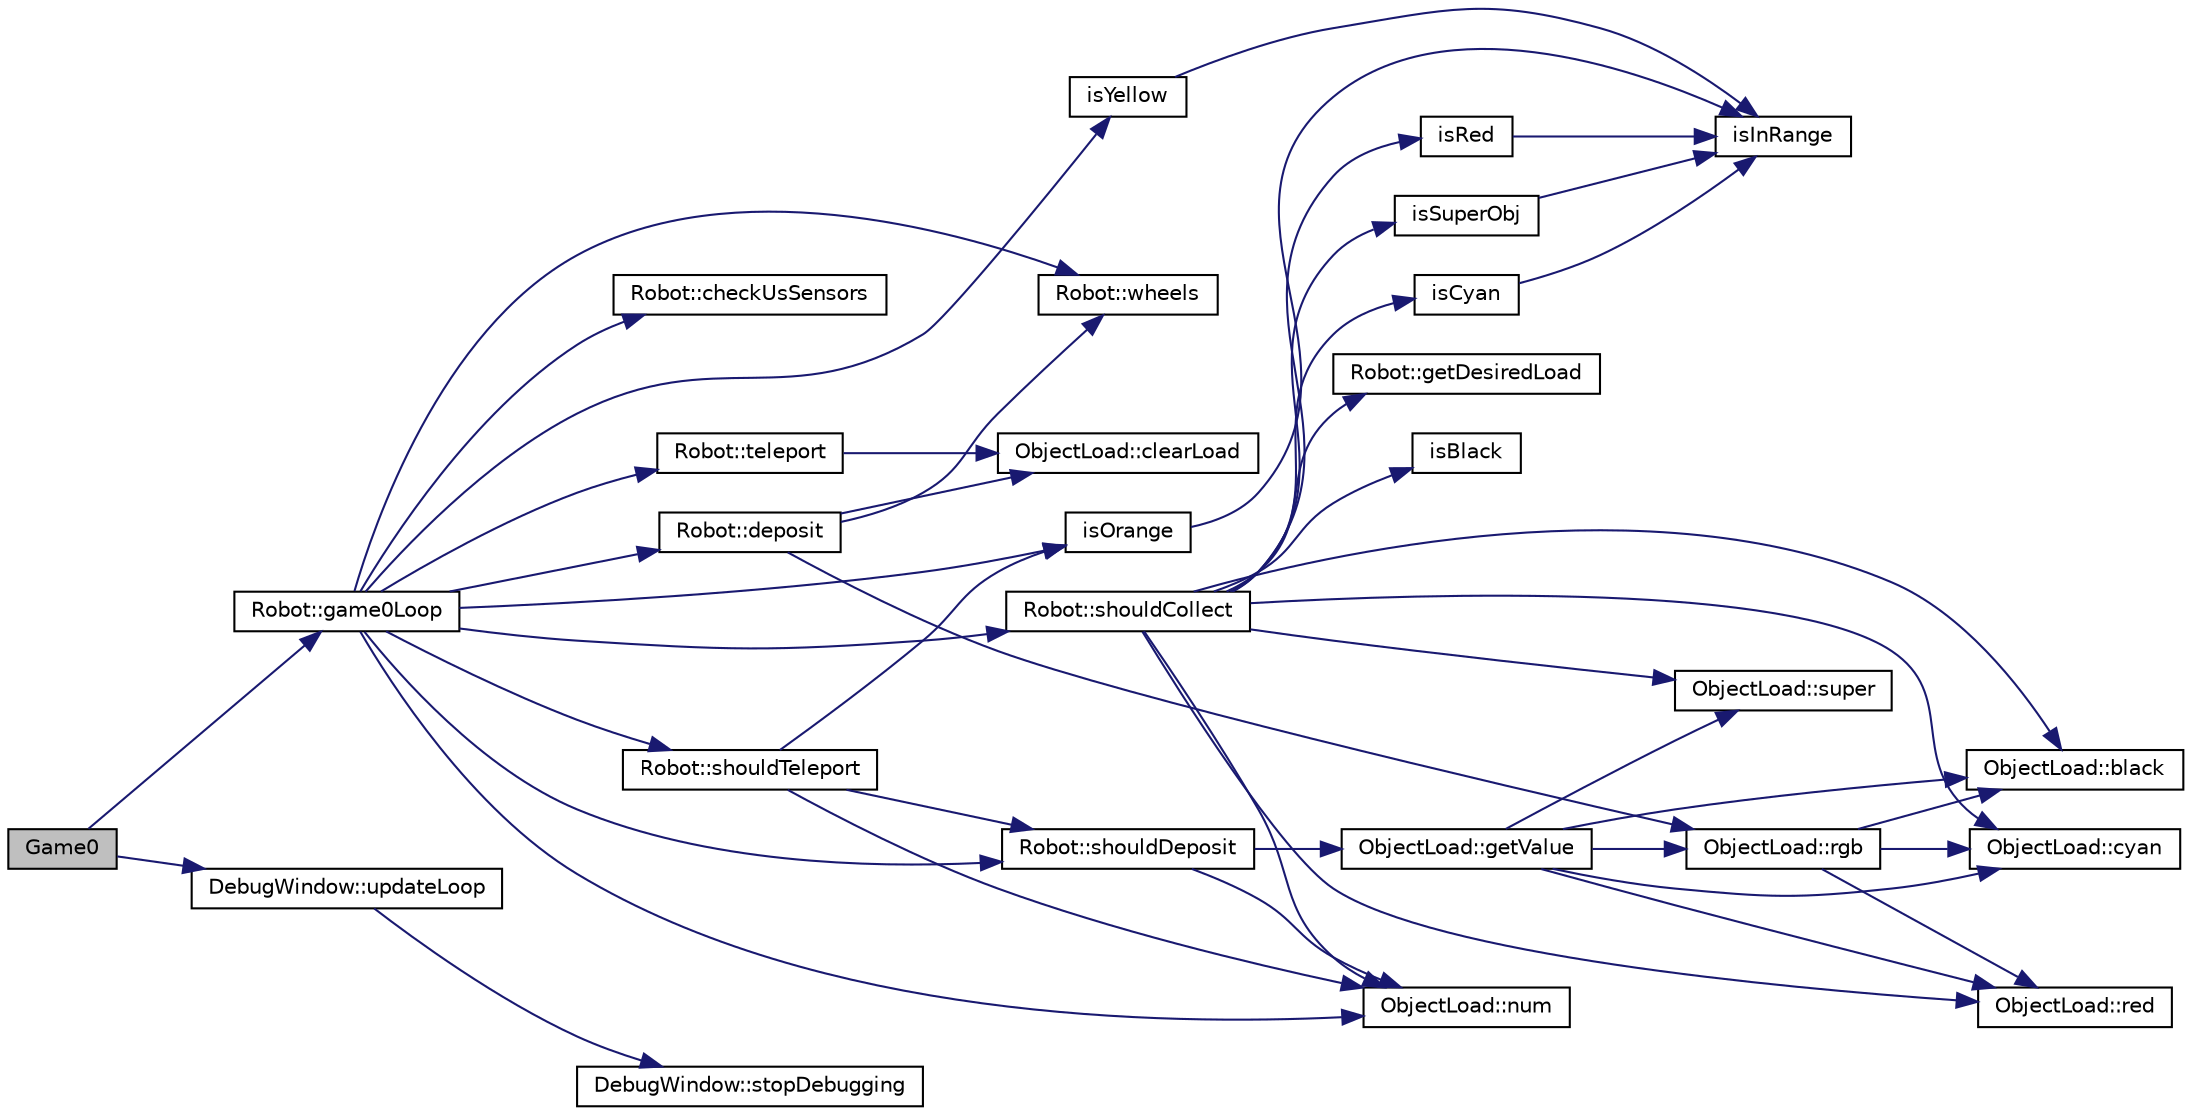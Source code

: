 digraph "Game0"
{
 // LATEX_PDF_SIZE
  edge [fontname="Helvetica",fontsize="10",labelfontname="Helvetica",labelfontsize="10"];
  node [fontname="Helvetica",fontsize="10",shape=record];
  rankdir="LR";
  Node1 [label="Game0",height=0.2,width=0.4,color="black", fillcolor="grey75", style="filled", fontcolor="black",tooltip=" "];
  Node1 -> Node2 [color="midnightblue",fontsize="10",style="solid"];
  Node2 [label="Robot::game0Loop",height=0.2,width=0.4,color="black", fillcolor="white", style="filled",URL="$class_robot.html#a79fef2efeb1fc25fad40e2b0fa603652",tooltip="game loop for first map"];
  Node2 -> Node3 [color="midnightblue",fontsize="10",style="solid"];
  Node3 [label="Robot::checkUsSensors",height=0.2,width=0.4,color="black", fillcolor="white", style="filled",URL="$class_robot.html#ade9e381883860b0b81b6d2fd1e190e10",tooltip="checks if l, f or r is higher than the us-sensor values. returns a binary-encoded value"];
  Node2 -> Node4 [color="midnightblue",fontsize="10",style="solid"];
  Node4 [label="Robot::deposit",height=0.2,width=0.4,color="black", fillcolor="white", style="filled",URL="$class_robot.html#a106604404bd2727de0abdaf99c10c519",tooltip="deposits"];
  Node4 -> Node5 [color="midnightblue",fontsize="10",style="solid"];
  Node5 [label="ObjectLoad::clearLoad",height=0.2,width=0.4,color="black", fillcolor="white", style="filled",URL="$class_object_load.html#a95afea89ae89262ad8c01a6180bd27eb",tooltip=" "];
  Node4 -> Node6 [color="midnightblue",fontsize="10",style="solid"];
  Node6 [label="ObjectLoad::rgb",height=0.2,width=0.4,color="black", fillcolor="white", style="filled",URL="$class_object_load.html#a8f9d9674889ba7c9e49bcddee4d42017",tooltip=" "];
  Node6 -> Node7 [color="midnightblue",fontsize="10",style="solid"];
  Node7 [label="ObjectLoad::black",height=0.2,width=0.4,color="black", fillcolor="white", style="filled",URL="$class_object_load.html#ace19a0a3db1341917e23f89adaa651a6",tooltip=" "];
  Node6 -> Node8 [color="midnightblue",fontsize="10",style="solid"];
  Node8 [label="ObjectLoad::cyan",height=0.2,width=0.4,color="black", fillcolor="white", style="filled",URL="$class_object_load.html#ab40ec3ba11297aa9d5db01991fd55bac",tooltip=" "];
  Node6 -> Node9 [color="midnightblue",fontsize="10",style="solid"];
  Node9 [label="ObjectLoad::red",height=0.2,width=0.4,color="black", fillcolor="white", style="filled",URL="$class_object_load.html#a594a74d89f15e74b2e7d3e6bd5fc8721",tooltip=" "];
  Node4 -> Node10 [color="midnightblue",fontsize="10",style="solid"];
  Node10 [label="Robot::wheels",height=0.2,width=0.4,color="black", fillcolor="white", style="filled",URL="$class_robot.html#a56d2661cb822912575d2cd479d08779e",tooltip="controls the robots wheels"];
  Node2 -> Node11 [color="midnightblue",fontsize="10",style="solid"];
  Node11 [label="isOrange",height=0.2,width=0.4,color="black", fillcolor="white", style="filled",URL="$_color_recognition_8cpp.html#ab31008e7e603f3af9b06544f40b8553f",tooltip=" "];
  Node11 -> Node12 [color="midnightblue",fontsize="10",style="solid"];
  Node12 [label="isInRange",height=0.2,width=0.4,color="black", fillcolor="white", style="filled",URL="$_common_functions_8cpp.html#a215db5a1e084860b722927077d7ed55c",tooltip=" "];
  Node2 -> Node13 [color="midnightblue",fontsize="10",style="solid"];
  Node13 [label="isYellow",height=0.2,width=0.4,color="black", fillcolor="white", style="filled",URL="$_color_recognition_8cpp.html#ab786948d23021df1eb15cad46d081a64",tooltip=" "];
  Node13 -> Node12 [color="midnightblue",fontsize="10",style="solid"];
  Node2 -> Node14 [color="midnightblue",fontsize="10",style="solid"];
  Node14 [label="ObjectLoad::num",height=0.2,width=0.4,color="black", fillcolor="white", style="filled",URL="$class_object_load.html#ad3c7af6f005a96360d8680cf940bf539",tooltip=" "];
  Node2 -> Node15 [color="midnightblue",fontsize="10",style="solid"];
  Node15 [label="Robot::shouldCollect",height=0.2,width=0.4,color="black", fillcolor="white", style="filled",URL="$class_robot.html#adb8f5af6a3be057b17b9d73ebf6eabbb",tooltip="decides whether collecting a point is a good idea or not"];
  Node15 -> Node7 [color="midnightblue",fontsize="10",style="solid"];
  Node15 -> Node8 [color="midnightblue",fontsize="10",style="solid"];
  Node15 -> Node16 [color="midnightblue",fontsize="10",style="solid"];
  Node16 [label="Robot::getDesiredLoad",height=0.2,width=0.4,color="black", fillcolor="white", style="filled",URL="$class_robot.html#a70d33a38d8f422be16ef303063c07277",tooltip=" "];
  Node15 -> Node17 [color="midnightblue",fontsize="10",style="solid"];
  Node17 [label="isBlack",height=0.2,width=0.4,color="black", fillcolor="white", style="filled",URL="$_color_recognition_8cpp.html#afddf288619ae1066f933dc11363d097c",tooltip=" "];
  Node15 -> Node18 [color="midnightblue",fontsize="10",style="solid"];
  Node18 [label="isCyan",height=0.2,width=0.4,color="black", fillcolor="white", style="filled",URL="$_color_recognition_8cpp.html#a0de6cd34c3d09a619ddd9ba9e346ef10",tooltip=" "];
  Node18 -> Node12 [color="midnightblue",fontsize="10",style="solid"];
  Node15 -> Node19 [color="midnightblue",fontsize="10",style="solid"];
  Node19 [label="isRed",height=0.2,width=0.4,color="black", fillcolor="white", style="filled",URL="$_color_recognition_8cpp.html#a93131a6a448e02136b19cf788cbc795a",tooltip=" "];
  Node19 -> Node12 [color="midnightblue",fontsize="10",style="solid"];
  Node15 -> Node20 [color="midnightblue",fontsize="10",style="solid"];
  Node20 [label="isSuperObj",height=0.2,width=0.4,color="black", fillcolor="white", style="filled",URL="$_color_recognition_8cpp.html#a22aff79719df69d1e399682521bca3a3",tooltip=" "];
  Node20 -> Node12 [color="midnightblue",fontsize="10",style="solid"];
  Node15 -> Node14 [color="midnightblue",fontsize="10",style="solid"];
  Node15 -> Node9 [color="midnightblue",fontsize="10",style="solid"];
  Node15 -> Node21 [color="midnightblue",fontsize="10",style="solid"];
  Node21 [label="ObjectLoad::super",height=0.2,width=0.4,color="black", fillcolor="white", style="filled",URL="$class_object_load.html#a2e819001d38ab14261830c5dc56bbb98",tooltip=" "];
  Node2 -> Node22 [color="midnightblue",fontsize="10",style="solid"];
  Node22 [label="Robot::shouldDeposit",height=0.2,width=0.4,color="black", fillcolor="white", style="filled",URL="$class_robot.html#acb30cea7c6baee7977193845aeabe009",tooltip="decides whether depositing is a good idea or not"];
  Node22 -> Node23 [color="midnightblue",fontsize="10",style="solid"];
  Node23 [label="ObjectLoad::getValue",height=0.2,width=0.4,color="black", fillcolor="white", style="filled",URL="$class_object_load.html#a93aca9fdea2b8f94c7dcc9c4536d3525",tooltip=" "];
  Node23 -> Node7 [color="midnightblue",fontsize="10",style="solid"];
  Node23 -> Node8 [color="midnightblue",fontsize="10",style="solid"];
  Node23 -> Node9 [color="midnightblue",fontsize="10",style="solid"];
  Node23 -> Node6 [color="midnightblue",fontsize="10",style="solid"];
  Node23 -> Node21 [color="midnightblue",fontsize="10",style="solid"];
  Node22 -> Node14 [color="midnightblue",fontsize="10",style="solid"];
  Node2 -> Node24 [color="midnightblue",fontsize="10",style="solid"];
  Node24 [label="Robot::shouldTeleport",height=0.2,width=0.4,color="black", fillcolor="white", style="filled",URL="$class_robot.html#ac6da9c5a61f4ae0aa57314b027ed898e",tooltip="decides whether teleporting is a good idea or not"];
  Node24 -> Node11 [color="midnightblue",fontsize="10",style="solid"];
  Node24 -> Node14 [color="midnightblue",fontsize="10",style="solid"];
  Node24 -> Node22 [color="midnightblue",fontsize="10",style="solid"];
  Node2 -> Node25 [color="midnightblue",fontsize="10",style="solid"];
  Node25 [label="Robot::teleport",height=0.2,width=0.4,color="black", fillcolor="white", style="filled",URL="$class_robot.html#a8ad41d97cfa6b475f2910768840b9769",tooltip="teleports"];
  Node25 -> Node5 [color="midnightblue",fontsize="10",style="solid"];
  Node2 -> Node10 [color="midnightblue",fontsize="10",style="solid"];
  Node1 -> Node26 [color="midnightblue",fontsize="10",style="solid"];
  Node26 [label="DebugWindow::updateLoop",height=0.2,width=0.4,color="black", fillcolor="white", style="filled",URL="$class_debug_window.html#aae198a5f410927753916628790613d68",tooltip=" "];
  Node26 -> Node27 [color="midnightblue",fontsize="10",style="solid"];
  Node27 [label="DebugWindow::stopDebugging",height=0.2,width=0.4,color="black", fillcolor="white", style="filled",URL="$class_debug_window.html#aef0238cbba19a0a7726b9be8e30bb5a9",tooltip=" "];
}
